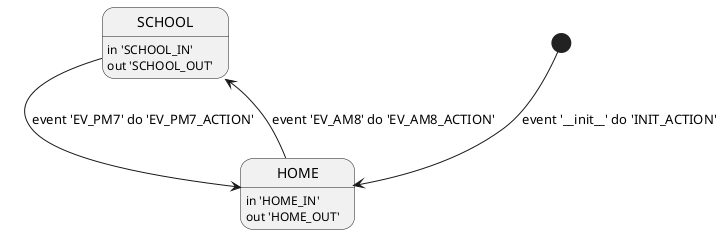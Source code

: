 @startuml
State SCHOOL
SCHOOL : in 'SCHOOL_IN'
SCHOOL : out 'SCHOOL_OUT'

State HOME
HOME : in 'HOME_IN'
HOME : out 'HOME_OUT'

SCHOOL --> HOME : event 'EV_PM7' do 'EV_PM7_ACTION'
HOME --> SCHOOL : event 'EV_AM8' do 'EV_AM8_ACTION'
[*] --> HOME : event '__init__' do 'INIT_ACTION'
@enduml